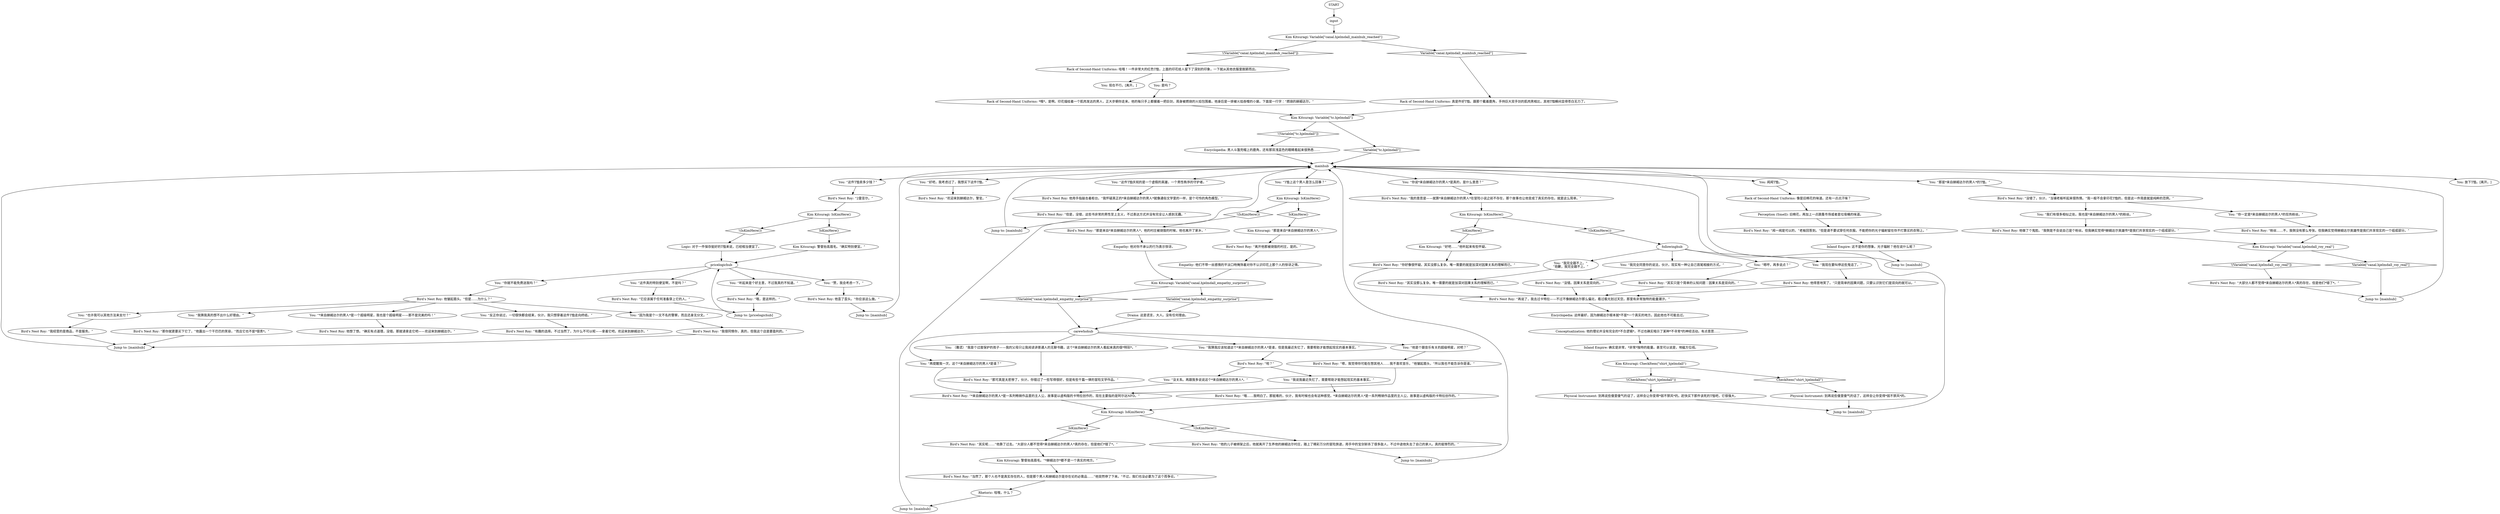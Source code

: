 # PAWNSHOP / RACK OF SECOND-HAND UNIFORMS
# You look at and ask Roy about the Man from Hjelmdall T-Shirt.
# ==================================================
digraph G {
	  0 [label="START"];
	  1 [label="input"];
	  2 [label="Bird's Nest Roy: “粉丝……不，我倒没有那么夸张。但我确实觉得赫姆达尔英雄传是我们共享现实的一个组成部分。”"];
	  3 [label="You: “也许我可以其他方法来支付？”"];
	  4 [label="Empathy: 他对你不承认的行为表示惊讶。"];
	  5 [label="Bird's Nest Roy: 他做了个鬼脸。“我倒是不会说自己是个粉丝。但我确实觉得*赫姆达尔英雄传*是我们共享现实的一个组成部分。”"];
	  6 [label="Kim Kitsuragi: Variable[\"canal.hjelmdall_roy_real\"]"];
	  7 [label="Variable[\"canal.hjelmdall_roy_real\"]", shape=diamond];
	  8 [label="!(Variable[\"canal.hjelmdall_roy_real\"])", shape=diamond];
	  9 [label="followinghub"];
	  10 [label="Bird's Nest Roy: “再说了，我去过卡特拉——不过不像赫姆达尔那么偏北，看过极光划过天空。那里有非常独特的能量潮汐。”"];
	  11 [label="Bird's Nest Roy: 他得意地笑了。“只是简单的因果问题，只要认识到它们是双向的就可以。”"];
	  12 [label="Bird's Nest Roy: “那你就更要买下它了，”他露出一个干巴巴的笑容，“而且它也不是*很贵*。”"];
	  13 [label="Jump to: [mainhub]"];
	  14 [label="Bird's Nest Roy: “其实呢……”他靠了过去。“大部分人都不觉得*来自赫姆达尔的男人*真的存在，但是他们*错了*。”"];
	  15 [label="Kim Kitsuragi: Variable[\"canal.hjelmdall_empathy_surprise\"]"];
	  16 [label="Variable[\"canal.hjelmdall_empathy_surprise\"]", shape=diamond];
	  17 [label="!(Variable[\"canal.hjelmdall_empathy_surprise\"])", shape=diamond];
	  18 [label="You: “这件T恤卖多少钱？”"];
	  19 [label="Bird's Nest Roy: “2雷亚尔。”"];
	  20 [label="pricelogichub"];
	  21 [label="Bird's Nest Roy: “它应该属于任何准备穿上它的人。”"];
	  22 [label="You: “*来自赫姆达尔的男人*是一个超级明星，我也是个超级明星——那不是完美的吗！”"];
	  23 [label="Bird's Nest Roy: 他用手指敲击着柜台。“我怀疑真正的*来自赫姆达尔的男人*就像通俗文学里的一样，是个可怜的角色模型。”"];
	  24 [label="Jump to: [pricelogichub]"];
	  25 [label="Bird's Nest Roy: “嗯，我觉得你可能在想其他人……我不喜欢音乐，”他皱起眉头，“所以我也不能告诉你是谁。”"];
	  26 [label="Bird's Nest Roy: “哦……我明白了。那挺难的，伙计，我有时候也会有这种感觉。*来自赫姆达尔的男人*是一系列畅销作品里的主人公，故事是以虚构版的卡特拉创作的。”"];
	  27 [label="You: “反正你说过，一切很快都会结束，伙计。我只想穿着这件T恤走向终结。”"];
	  28 [label="Bird's Nest Roy: “有趣的选择。不过当然了，为什么不可以呢——拿着它吧。欢迎来到赫姆达尔。”"];
	  29 [label="mainhub"];
	  31 [label="Kim Kitsuragi: 警督抬高眉毛。“确实特别便宜。”"];
	  32 [label="You: “赞，我会考虑一下。”"];
	  33 [label="You: （撒谎）“我是个过度保护的孩子——我的父母只让我阅读讲普通人的无聊书籍，这个*来自赫姆达尔的男人看起来真的很*特别*。”"];
	  34 [label="Bird's Nest Roy: “*来自赫姆达尔的男人*是一系列畅销作品里的主人公，故事是以虚构版的卡特拉创作的，现在主要指的是阿尔达NFD。”"];
	  35 [label="Jump to: [mainhub]"];
	  36 [label="Bird's Nest Roy: “他的儿子被绑架之后，他就离开了生养他的赫姆达尔村庄，踏上了精彩万分的冒险旅途，用手中的宝剑斩杀了很多敌人，不过中途他失去了自己的家人。真的挺惨烈的。”"];
	  37 [label="Bird's Nest Roy: “其实没那么复杂。唯一需要的就是加深对因果关系的理解而已。”"];
	  38 [label="You: “我现在要叫停这些鬼话了。”"];
	  39 [label="Bird's Nest Roy: “当然了，那个人也不是真实存在的人，但是那个男人和赫姆达尔是存在论的必需品……”他突然停了下来。“不过，我们也没必要为了这个而争论。”"];
	  40 [label="Physical Instrument: 别再说些傻里傻气的话了，这样会让你变得*弱不禁风*的。"];
	  41 [label="Bird's Nest Roy: “没错了，伙计。”当铺老板听起来很热情。“我一般不会拿印花T恤的，但是这一件简直就是纯粹的范例。”"];
	  42 [label="Kim Kitsuragi: IsKimHere()"];
	  43 [label="IsKimHere()", shape=diamond];
	  44 [label="!(IsKimHere())", shape=diamond];
	  45 [label="Rack of Second-Hand Uniforms: *哦*，是啊。印花描绘着一个肌肉发达的男人，正大步朝你走来。他的每只手上都握着一把巨剑，周身被燃烧的火焰包围着。他身后是一排被火焰吞噬的小屋。下面是一行字：“燃烧的赫姆达尔。”"];
	  46 [label="carewhohub"];
	  47 [label="Bird's Nest Roy: “哈？”"];
	  48 [label="You: “我说我最近失忆了，需要帮助才能想起现实的基本事实。”"];
	  49 [label="Rack of Second-Hand Uniforms: 真是件好T恤。跟那个戴着鹿角，手持巨大双手剑的肌肉男相比，其他T恤瞬间显得苍白无力了。"];
	  50 [label="You: “好吧，我考虑过了，我想买下这件T恤。”"];
	  51 [label="Bird's Nest Roy: “闻一闻是可以的，”老板回答到。“但是请不要试穿任何衣服。不能把你的光子辐射留在你不打算买的衣物上。”"];
	  52 [label="You: “你一定是*来自赫姆达尔的男人*的狂热粉丝。”"];
	  53 [label="Jump to: [mainhub]"];
	  54 [label="Kim Kitsuragi: “那是来自*来自赫姆达尔的男人*。”"];
	  55 [label="Bird's Nest Roy: “离开他那被烧毁的村庄，是的。”"];
	  56 [label="Jump to: [mainhub]"];
	  57 [label="Bird's Nest Roy: “那可真是太悲惨了，伙计。你错过了一些写得很好，但是有些千篇一律的冒险文学作品。”"];
	  58 [label="Bird's Nest Roy: “大部分人都不觉得*来自赫姆达尔的男人*真的存在，但是他们*错了*。”"];
	  59 [label="Kim Kitsuragi: “好吧……”他听起来有些怀疑。"];
	  60 [label="Bird's Nest Roy: “你好像很怀疑。其实没那么复杂。唯一需要的就是加深对因果关系的理解而已。”"];
	  61 [label="Bird's Nest Roy: “没错。因果关系是双向的。”"];
	  62 [label="Drama: 这是谎言，大人。没有任何理由。"];
	  63 [label="Encyclopedia: 这样最好，因为赫姆达尔根本就*不是*一个真实的地方。因此他也不可能去过。"];
	  64 [label="Bird's Nest Roy: “那是来自*来自赫姆达尔的男人*，他的村庄被烧毁的时候，他也离开了家乡。”"];
	  65 [label="You: “这件T恤庆祝的是一个虚假的英雄，一个男性秩序的守护者。”"];
	  66 [label="You: “听起来是个好主意，不过我真的不知道。”"];
	  67 [label="Bird's Nest Roy: “哦，是这样的。”"];
	  68 [label="Bird's Nest Roy: “欢迎来到赫姆达尔，警官。”"];
	  69 [label="You: 是吗？"];
	  70 [label="Encyclopedia: 男人斗篷兜帽上的鹿角，还有那双浅蓝色的眼睛看起来很熟悉……"];
	  71 [label="You: “我们有很多相似之处。我也是*来自赫姆达尔的男人*的粉丝。”"];
	  72 [label="You: “我猜我真的想不出什么好理由。”"];
	  73 [label="Kim Kitsuragi: Variable[\"canal.hjelmdall_mainhub_reached\"]"];
	  74 [label="Variable[\"canal.hjelmdall_mainhub_reached\"]", shape=diamond];
	  75 [label="!(Variable[\"canal.hjelmdall_mainhub_reached\"])", shape=diamond];
	  76 [label="Kim Kitsuragi: IsKimHere()"];
	  77 [label="IsKimHere()", shape=diamond];
	  78 [label="!(IsKimHere())", shape=diamond];
	  79 [label="Rack of Second-Hand Uniforms: 像是旧棉花的味道。还有一点点汗味？"];
	  80 [label="Bird's Nest Roy: 他想了想。“确实有点道理，没错。那就请拿走它吧——欢迎来到赫姆达尔。”"];
	  81 [label="Bird's Nest Roy: “我很同情你，真的，但我这个店是要盈利的。”"];
	  82 [label="You: “再提醒我一次，这个*来自赫姆达尔的男人*是谁？”"];
	  83 [label="Kim Kitsuragi: 警督抬高眉毛。“*赫姆达尔*都不是一个真实的地方。”"];
	  84 [label="Rack of Second-Hand Uniforms: 哇哦！一件非常大的红色T恤，上面的印花给人留下了深刻的印象，一下就从其他衣服里脱颖而出。"];
	  85 [label="Jump to: [mainhub]"];
	  86 [label="Bird's Nest Roy: “我的意思是——就算*来自赫姆达尔的男人*在冒险小说之前不存在，那个故事也让他变成了真实的存在。就是这么简单。”"];
	  87 [label="Jump to: [mainhub]"];
	  88 [label="You: “嗯哼，再多说点？”"];
	  89 [label="Jump to: [mainhub]"];
	  90 [label="Inland Empire: 确实是非常，*非常*独特的能量。甚至可以说是，地磁方位线。"];
	  91 [label="Physical Instrument: 别再说些傻里傻气的话了，这样会让你变得*弱不禁风*的。赶快买下那件该死的T恤吧，它很强大。"];
	  92 [label="You: “你就不能免费送我吗？”"];
	  93 [label="You: “T恤上这个男人是怎么回事？”"];
	  94 [label="Kim Kitsuragi: IsKimHere()"];
	  95 [label="IsKimHere()", shape=diamond];
	  96 [label="!(IsKimHere())", shape=diamond];
	  97 [label="You: “因为我是个一文不名的警察，而且还身无分文。”"];
	  98 [label="Bird's Nest Roy: “但是，没错，这些书非常的男性至上主义，不过表达方式并没有完全让人感到无趣。”"];
	  99 [label="Kim Kitsuragi: IsKimHere()"];
	  100 [label="IsKimHere()", shape=diamond];
	  101 [label="!(IsKimHere())", shape=diamond];
	  102 [label="Logic: 对于一件保存挺好的T恤来说，已经相当便宜了。"];
	  103 [label="You: “这件真的特别便宜啊，不是吗？”"];
	  104 [label="Bird's Nest Roy: 他皱起眉头。“但是……为什么？”"];
	  105 [label="Bird's Nest Roy: “我经营的是商品，不是服务。”"];
	  106 [label="You: “你说*来自赫姆达尔的男人*是真的，是什么意思？”"];
	  107 [label="You: 闻闻T恤。"];
	  108 [label="Perception (Smell): 旧棉花，再加上一点跳蚤市场或者是垃圾桶的味道。"];
	  109 [label="Jump to: [mainhub]"];
	  110 [label="You: “我完全跟不上。”\n“抱歉，我完全跟不上。”"];
	  111 [label="Conceptualization: 他的理论并没有完全的*不合逻辑*，不过也确实暗示了某种*不寻常*的神经活动。有点意思……"];
	  112 [label="Kim Kitsuragi: Variable[\"tc.hjelmdall\"]"];
	  113 [label="Variable[\"tc.hjelmdall\"]", shape=diamond];
	  114 [label="!(Variable[\"tc.hjelmdall\"])", shape=diamond];
	  115 [label="You: “那是*来自赫姆达尔的男人*的T恤。”"];
	  116 [label="Bird's Nest Roy: 他歪了歪头。“你应该这么做。”"];
	  117 [label="You: “没关系。再跟我多说说这个*来自赫姆达尔的男人*。”"];
	  118 [label="You: 放下T恤。[离开。]"];
	  119 [label="You: “他是个跟音乐有关的超级明星，对吧？”"];
	  120 [label="You: “我完全同意你的说法，伙计。现实有一种让自己首尾相接的方式。”"];
	  121 [label="You: 现在不行。[离开。]"];
	  122 [label="Rhetoric: 哇哦，什么？"];
	  123 [label="Kim Kitsuragi: CheckItem(\"shirt_hjelmdall\")"];
	  124 [label="CheckItem(\"shirt_hjelmdall\")", shape=diamond];
	  125 [label="!(CheckItem(\"shirt_hjelmdall\"))", shape=diamond];
	  126 [label="Inland Empire: 这不是你的想象。光子辐射？他在说什么呢？"];
	  127 [label="Empathy: 他们不带一丝感情的平淡口吻掩饰着对你不认识印花上那个人的惊讶之情。"];
	  128 [label="You: “我猜我应该知道这个*来自赫姆达尔的男人*是谁，但是我最近失忆了，需要帮助才能想起现实的基本事实。”"];
	  129 [label="Bird's Nest Roy: “其实只是个简单的认知问题：因果关系是双向的。”"];
	  0 -> 1
	  1 -> 73
	  2 -> 6
	  3 -> 105
	  4 -> 15
	  5 -> 6
	  6 -> 8
	  6 -> 7
	  7 -> 35
	  8 -> 58
	  9 -> 88
	  9 -> 38
	  9 -> 120
	  9 -> 110
	  10 -> 63
	  11 -> 10
	  12 -> 13
	  13 -> 29
	  14 -> 83
	  15 -> 16
	  15 -> 17
	  16 -> 62
	  17 -> 46
	  18 -> 19
	  19 -> 42
	  20 -> 32
	  20 -> 66
	  20 -> 92
	  20 -> 103
	  21 -> 24
	  22 -> 80
	  23 -> 98
	  24 -> 20
	  25 -> 34
	  26 -> 76
	  27 -> 28
	  29 -> 65
	  29 -> 106
	  29 -> 107
	  29 -> 18
	  29 -> 115
	  29 -> 50
	  29 -> 118
	  29 -> 93
	  31 -> 20
	  32 -> 116
	  33 -> 57
	  34 -> 76
	  35 -> 29
	  36 -> 87
	  37 -> 10
	  38 -> 11
	  39 -> 122
	  40 -> 89
	  41 -> 52
	  41 -> 71
	  42 -> 43
	  42 -> 44
	  43 -> 31
	  44 -> 102
	  45 -> 112
	  46 -> 128
	  46 -> 33
	  46 -> 82
	  46 -> 119
	  47 -> 48
	  47 -> 117
	  48 -> 26
	  49 -> 112
	  50 -> 68
	  51 -> 126
	  52 -> 2
	  53 -> 29
	  54 -> 55
	  55 -> 127
	  56 -> 29
	  57 -> 34
	  58 -> 35
	  59 -> 60
	  60 -> 10
	  61 -> 10
	  62 -> 46
	  63 -> 111
	  64 -> 4
	  65 -> 23
	  66 -> 67
	  67 -> 24
	  69 -> 45
	  70 -> 29
	  71 -> 5
	  72 -> 12
	  73 -> 74
	  73 -> 75
	  74 -> 49
	  75 -> 84
	  76 -> 77
	  76 -> 78
	  77 -> 14
	  78 -> 36
	  79 -> 108
	  81 -> 13
	  82 -> 34
	  83 -> 39
	  84 -> 121
	  84 -> 69
	  85 -> 29
	  86 -> 99
	  87 -> 29
	  88 -> 129
	  89 -> 29
	  90 -> 123
	  91 -> 89
	  92 -> 104
	  93 -> 94
	  94 -> 96
	  94 -> 95
	  95 -> 54
	  96 -> 64
	  97 -> 81
	  98 -> 56
	  99 -> 100
	  99 -> 101
	  100 -> 59
	  101 -> 9
	  102 -> 20
	  103 -> 21
	  104 -> 97
	  104 -> 3
	  104 -> 72
	  104 -> 22
	  104 -> 27
	  105 -> 13
	  106 -> 86
	  107 -> 79
	  108 -> 51
	  109 -> 29
	  110 -> 37
	  111 -> 90
	  112 -> 113
	  112 -> 114
	  113 -> 29
	  114 -> 70
	  115 -> 41
	  116 -> 109
	  117 -> 34
	  119 -> 25
	  120 -> 61
	  122 -> 53
	  123 -> 124
	  123 -> 125
	  124 -> 40
	  125 -> 91
	  126 -> 85
	  127 -> 15
	  128 -> 47
	  129 -> 10
}

